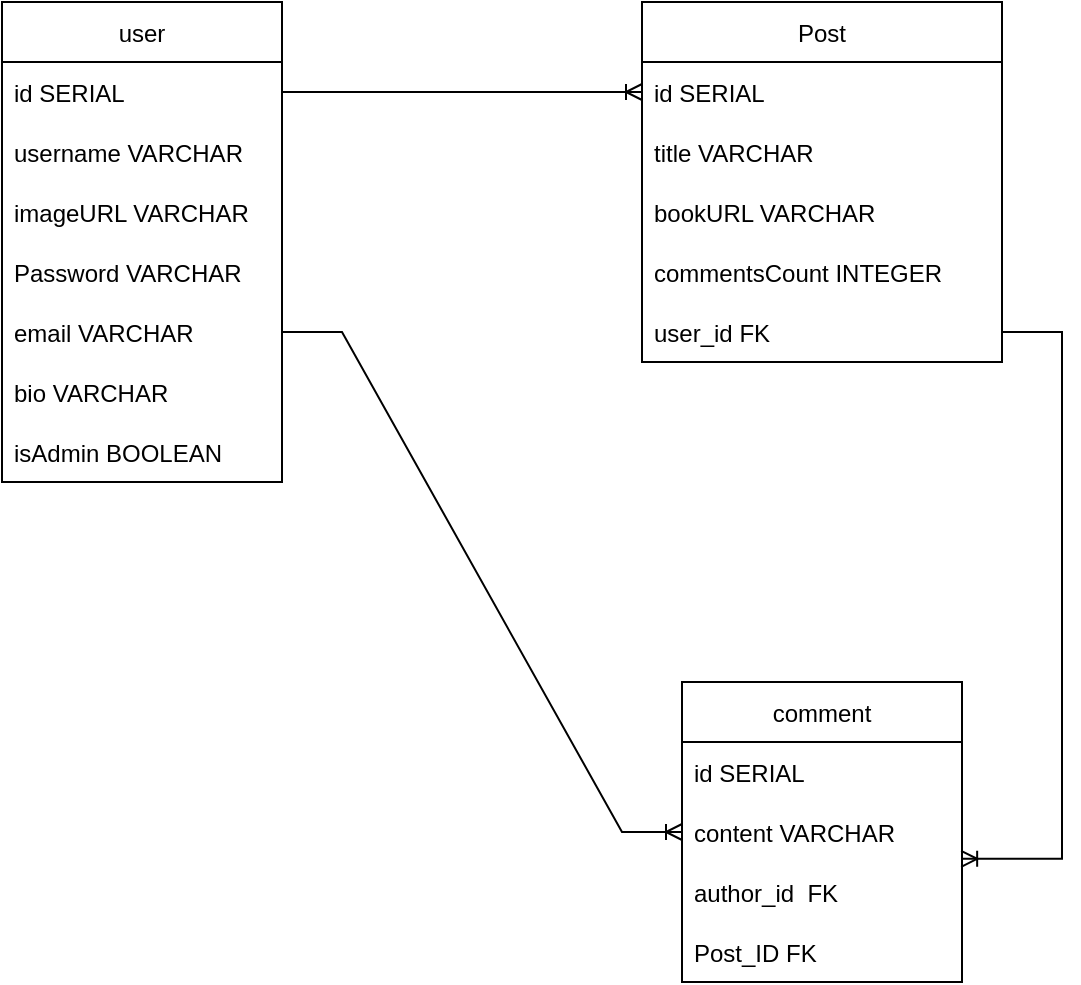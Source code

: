 <mxfile version="20.0.1" type="device"><diagram id="9zCimKLn6zbusrwLUE_p" name="Page-1"><mxGraphModel dx="1028" dy="563" grid="1" gridSize="10" guides="1" tooltips="1" connect="1" arrows="1" fold="1" page="1" pageScale="1" pageWidth="827" pageHeight="1169" math="0" shadow="0"><root><mxCell id="0"/><mxCell id="1" parent="0"/><mxCell id="uz5UNBDajk7I4BWmK8Sz-1" value="user" style="swimlane;fontStyle=0;childLayout=stackLayout;horizontal=1;startSize=30;horizontalStack=0;resizeParent=1;resizeParentMax=0;resizeLast=0;collapsible=1;marginBottom=0;direction=east;" vertex="1" parent="1"><mxGeometry x="110" y="80" width="140" height="240" as="geometry"><mxRectangle x="100" y="180" width="60" height="30" as="alternateBounds"/></mxGeometry></mxCell><mxCell id="uz5UNBDajk7I4BWmK8Sz-2" value="id SERIAL" style="text;strokeColor=none;fillColor=none;align=left;verticalAlign=middle;spacingLeft=4;spacingRight=4;overflow=hidden;points=[[0,0.5],[1,0.5]];portConstraint=eastwest;rotatable=0;" vertex="1" parent="uz5UNBDajk7I4BWmK8Sz-1"><mxGeometry y="30" width="140" height="30" as="geometry"/></mxCell><mxCell id="uz5UNBDajk7I4BWmK8Sz-3" value="username VARCHAR" style="text;strokeColor=none;fillColor=none;align=left;verticalAlign=middle;spacingLeft=4;spacingRight=4;overflow=hidden;points=[[0,0.5],[1,0.5]];portConstraint=eastwest;rotatable=0;" vertex="1" parent="uz5UNBDajk7I4BWmK8Sz-1"><mxGeometry y="60" width="140" height="30" as="geometry"/></mxCell><mxCell id="uz5UNBDajk7I4BWmK8Sz-4" value="imageURL VARCHAR" style="text;strokeColor=none;fillColor=none;align=left;verticalAlign=middle;spacingLeft=4;spacingRight=4;overflow=hidden;points=[[0,0.5],[1,0.5]];portConstraint=eastwest;rotatable=0;" vertex="1" parent="uz5UNBDajk7I4BWmK8Sz-1"><mxGeometry y="90" width="140" height="30" as="geometry"/></mxCell><mxCell id="uz5UNBDajk7I4BWmK8Sz-10" value="Password VARCHAR" style="text;strokeColor=none;fillColor=none;align=left;verticalAlign=middle;spacingLeft=4;spacingRight=4;overflow=hidden;points=[[0,0.5],[1,0.5]];portConstraint=eastwest;rotatable=0;" vertex="1" parent="uz5UNBDajk7I4BWmK8Sz-1"><mxGeometry y="120" width="140" height="30" as="geometry"/></mxCell><mxCell id="uz5UNBDajk7I4BWmK8Sz-11" value="email VARCHAR" style="text;strokeColor=none;fillColor=none;align=left;verticalAlign=middle;spacingLeft=4;spacingRight=4;overflow=hidden;points=[[0,0.5],[1,0.5]];portConstraint=eastwest;rotatable=0;" vertex="1" parent="uz5UNBDajk7I4BWmK8Sz-1"><mxGeometry y="150" width="140" height="30" as="geometry"/></mxCell><mxCell id="uz5UNBDajk7I4BWmK8Sz-12" value="bio VARCHAR" style="text;strokeColor=none;fillColor=none;align=left;verticalAlign=middle;spacingLeft=4;spacingRight=4;overflow=hidden;points=[[0,0.5],[1,0.5]];portConstraint=eastwest;rotatable=0;" vertex="1" parent="uz5UNBDajk7I4BWmK8Sz-1"><mxGeometry y="180" width="140" height="30" as="geometry"/></mxCell><mxCell id="uz5UNBDajk7I4BWmK8Sz-13" value="isAdmin BOOLEAN" style="text;strokeColor=none;fillColor=none;align=left;verticalAlign=middle;spacingLeft=4;spacingRight=4;overflow=hidden;points=[[0,0.5],[1,0.5]];portConstraint=eastwest;rotatable=0;" vertex="1" parent="uz5UNBDajk7I4BWmK8Sz-1"><mxGeometry y="210" width="140" height="30" as="geometry"/></mxCell><mxCell id="uz5UNBDajk7I4BWmK8Sz-5" value="Post" style="swimlane;fontStyle=0;childLayout=stackLayout;horizontal=1;startSize=30;horizontalStack=0;resizeParent=1;resizeParentMax=0;resizeLast=0;collapsible=1;marginBottom=0;" vertex="1" parent="1"><mxGeometry x="430" y="80" width="180" height="180" as="geometry"/></mxCell><mxCell id="uz5UNBDajk7I4BWmK8Sz-6" value="id SERIAL" style="text;strokeColor=none;fillColor=none;align=left;verticalAlign=middle;spacingLeft=4;spacingRight=4;overflow=hidden;points=[[0,0.5],[1,0.5]];portConstraint=eastwest;rotatable=0;" vertex="1" parent="uz5UNBDajk7I4BWmK8Sz-5"><mxGeometry y="30" width="180" height="30" as="geometry"/></mxCell><mxCell id="uz5UNBDajk7I4BWmK8Sz-7" value="title VARCHAR" style="text;strokeColor=none;fillColor=none;align=left;verticalAlign=middle;spacingLeft=4;spacingRight=4;overflow=hidden;points=[[0,0.5],[1,0.5]];portConstraint=eastwest;rotatable=0;" vertex="1" parent="uz5UNBDajk7I4BWmK8Sz-5"><mxGeometry y="60" width="180" height="30" as="geometry"/></mxCell><mxCell id="uz5UNBDajk7I4BWmK8Sz-8" value="bookURL VARCHAR" style="text;strokeColor=none;fillColor=none;align=left;verticalAlign=middle;spacingLeft=4;spacingRight=4;overflow=hidden;points=[[0,0.5],[1,0.5]];portConstraint=eastwest;rotatable=0;" vertex="1" parent="uz5UNBDajk7I4BWmK8Sz-5"><mxGeometry y="90" width="180" height="30" as="geometry"/></mxCell><mxCell id="uz5UNBDajk7I4BWmK8Sz-15" value="commentsCount INTEGER" style="text;strokeColor=none;fillColor=none;align=left;verticalAlign=middle;spacingLeft=4;spacingRight=4;overflow=hidden;points=[[0,0.5],[1,0.5]];portConstraint=eastwest;rotatable=0;" vertex="1" parent="uz5UNBDajk7I4BWmK8Sz-5"><mxGeometry y="120" width="180" height="30" as="geometry"/></mxCell><mxCell id="uz5UNBDajk7I4BWmK8Sz-14" value="user_id FK" style="text;strokeColor=none;fillColor=none;align=left;verticalAlign=middle;spacingLeft=4;spacingRight=4;overflow=hidden;points=[[0,0.5],[1,0.5]];portConstraint=eastwest;rotatable=0;" vertex="1" parent="uz5UNBDajk7I4BWmK8Sz-5"><mxGeometry y="150" width="180" height="30" as="geometry"/></mxCell><mxCell id="uz5UNBDajk7I4BWmK8Sz-16" value="" style="edgeStyle=entityRelationEdgeStyle;fontSize=12;html=1;endArrow=ERoneToMany;rounded=0;exitX=1;exitY=0.5;exitDx=0;exitDy=0;entryX=0;entryY=0.5;entryDx=0;entryDy=0;" edge="1" parent="1" source="uz5UNBDajk7I4BWmK8Sz-2" target="uz5UNBDajk7I4BWmK8Sz-6"><mxGeometry width="100" height="100" relative="1" as="geometry"><mxPoint x="360" y="340" as="sourcePoint"/><mxPoint x="460" y="240" as="targetPoint"/></mxGeometry></mxCell><mxCell id="uz5UNBDajk7I4BWmK8Sz-17" value="comment" style="swimlane;fontStyle=0;childLayout=stackLayout;horizontal=1;startSize=30;horizontalStack=0;resizeParent=1;resizeParentMax=0;resizeLast=0;collapsible=1;marginBottom=0;" vertex="1" parent="1"><mxGeometry x="450" y="420" width="140" height="150" as="geometry"/></mxCell><mxCell id="uz5UNBDajk7I4BWmK8Sz-18" value="id SERIAL" style="text;strokeColor=none;fillColor=none;align=left;verticalAlign=middle;spacingLeft=4;spacingRight=4;overflow=hidden;points=[[0,0.5],[1,0.5]];portConstraint=eastwest;rotatable=0;" vertex="1" parent="uz5UNBDajk7I4BWmK8Sz-17"><mxGeometry y="30" width="140" height="30" as="geometry"/></mxCell><mxCell id="uz5UNBDajk7I4BWmK8Sz-19" value="content VARCHAR" style="text;strokeColor=none;fillColor=none;align=left;verticalAlign=middle;spacingLeft=4;spacingRight=4;overflow=hidden;points=[[0,0.5],[1,0.5]];portConstraint=eastwest;rotatable=0;" vertex="1" parent="uz5UNBDajk7I4BWmK8Sz-17"><mxGeometry y="60" width="140" height="30" as="geometry"/></mxCell><mxCell id="uz5UNBDajk7I4BWmK8Sz-21" value="author_id  FK" style="text;strokeColor=none;fillColor=none;align=left;verticalAlign=middle;spacingLeft=4;spacingRight=4;overflow=hidden;points=[[0,0.5],[1,0.5]];portConstraint=eastwest;rotatable=0;" vertex="1" parent="uz5UNBDajk7I4BWmK8Sz-17"><mxGeometry y="90" width="140" height="30" as="geometry"/></mxCell><mxCell id="uz5UNBDajk7I4BWmK8Sz-20" value="Post_ID FK" style="text;strokeColor=none;fillColor=none;align=left;verticalAlign=middle;spacingLeft=4;spacingRight=4;overflow=hidden;points=[[0,0.5],[1,0.5]];portConstraint=eastwest;rotatable=0;" vertex="1" parent="uz5UNBDajk7I4BWmK8Sz-17"><mxGeometry y="120" width="140" height="30" as="geometry"/></mxCell><mxCell id="uz5UNBDajk7I4BWmK8Sz-24" value="" style="edgeStyle=entityRelationEdgeStyle;fontSize=12;html=1;endArrow=ERoneToMany;rounded=0;entryX=0;entryY=0.5;entryDx=0;entryDy=0;" edge="1" parent="1" source="uz5UNBDajk7I4BWmK8Sz-11" target="uz5UNBDajk7I4BWmK8Sz-19"><mxGeometry width="100" height="100" relative="1" as="geometry"><mxPoint x="260" y="135" as="sourcePoint"/><mxPoint x="440" y="135" as="targetPoint"/></mxGeometry></mxCell><mxCell id="uz5UNBDajk7I4BWmK8Sz-31" value="" style="edgeStyle=entityRelationEdgeStyle;fontSize=12;html=1;endArrow=ERoneToMany;rounded=0;entryX=0.5;entryY=0;entryDx=0;entryDy=0;exitX=0.478;exitY=1.013;exitDx=0;exitDy=0;exitPerimeter=0;strokeColor=none;" edge="1" parent="1" source="uz5UNBDajk7I4BWmK8Sz-14" target="uz5UNBDajk7I4BWmK8Sz-17"><mxGeometry width="100" height="100" relative="1" as="geometry"><mxPoint x="520" y="330" as="sourcePoint"/><mxPoint x="460" y="240" as="targetPoint"/></mxGeometry></mxCell><mxCell id="uz5UNBDajk7I4BWmK8Sz-35" value="" style="edgeStyle=entityRelationEdgeStyle;fontSize=12;html=1;endArrow=ERoneToMany;rounded=0;entryX=0.997;entryY=-0.053;entryDx=0;entryDy=0;entryPerimeter=0;" edge="1" parent="1" source="uz5UNBDajk7I4BWmK8Sz-14" target="uz5UNBDajk7I4BWmK8Sz-21"><mxGeometry width="100" height="100" relative="1" as="geometry"><mxPoint x="450" y="185" as="sourcePoint"/><mxPoint x="620" y="345" as="targetPoint"/></mxGeometry></mxCell></root></mxGraphModel></diagram></mxfile>